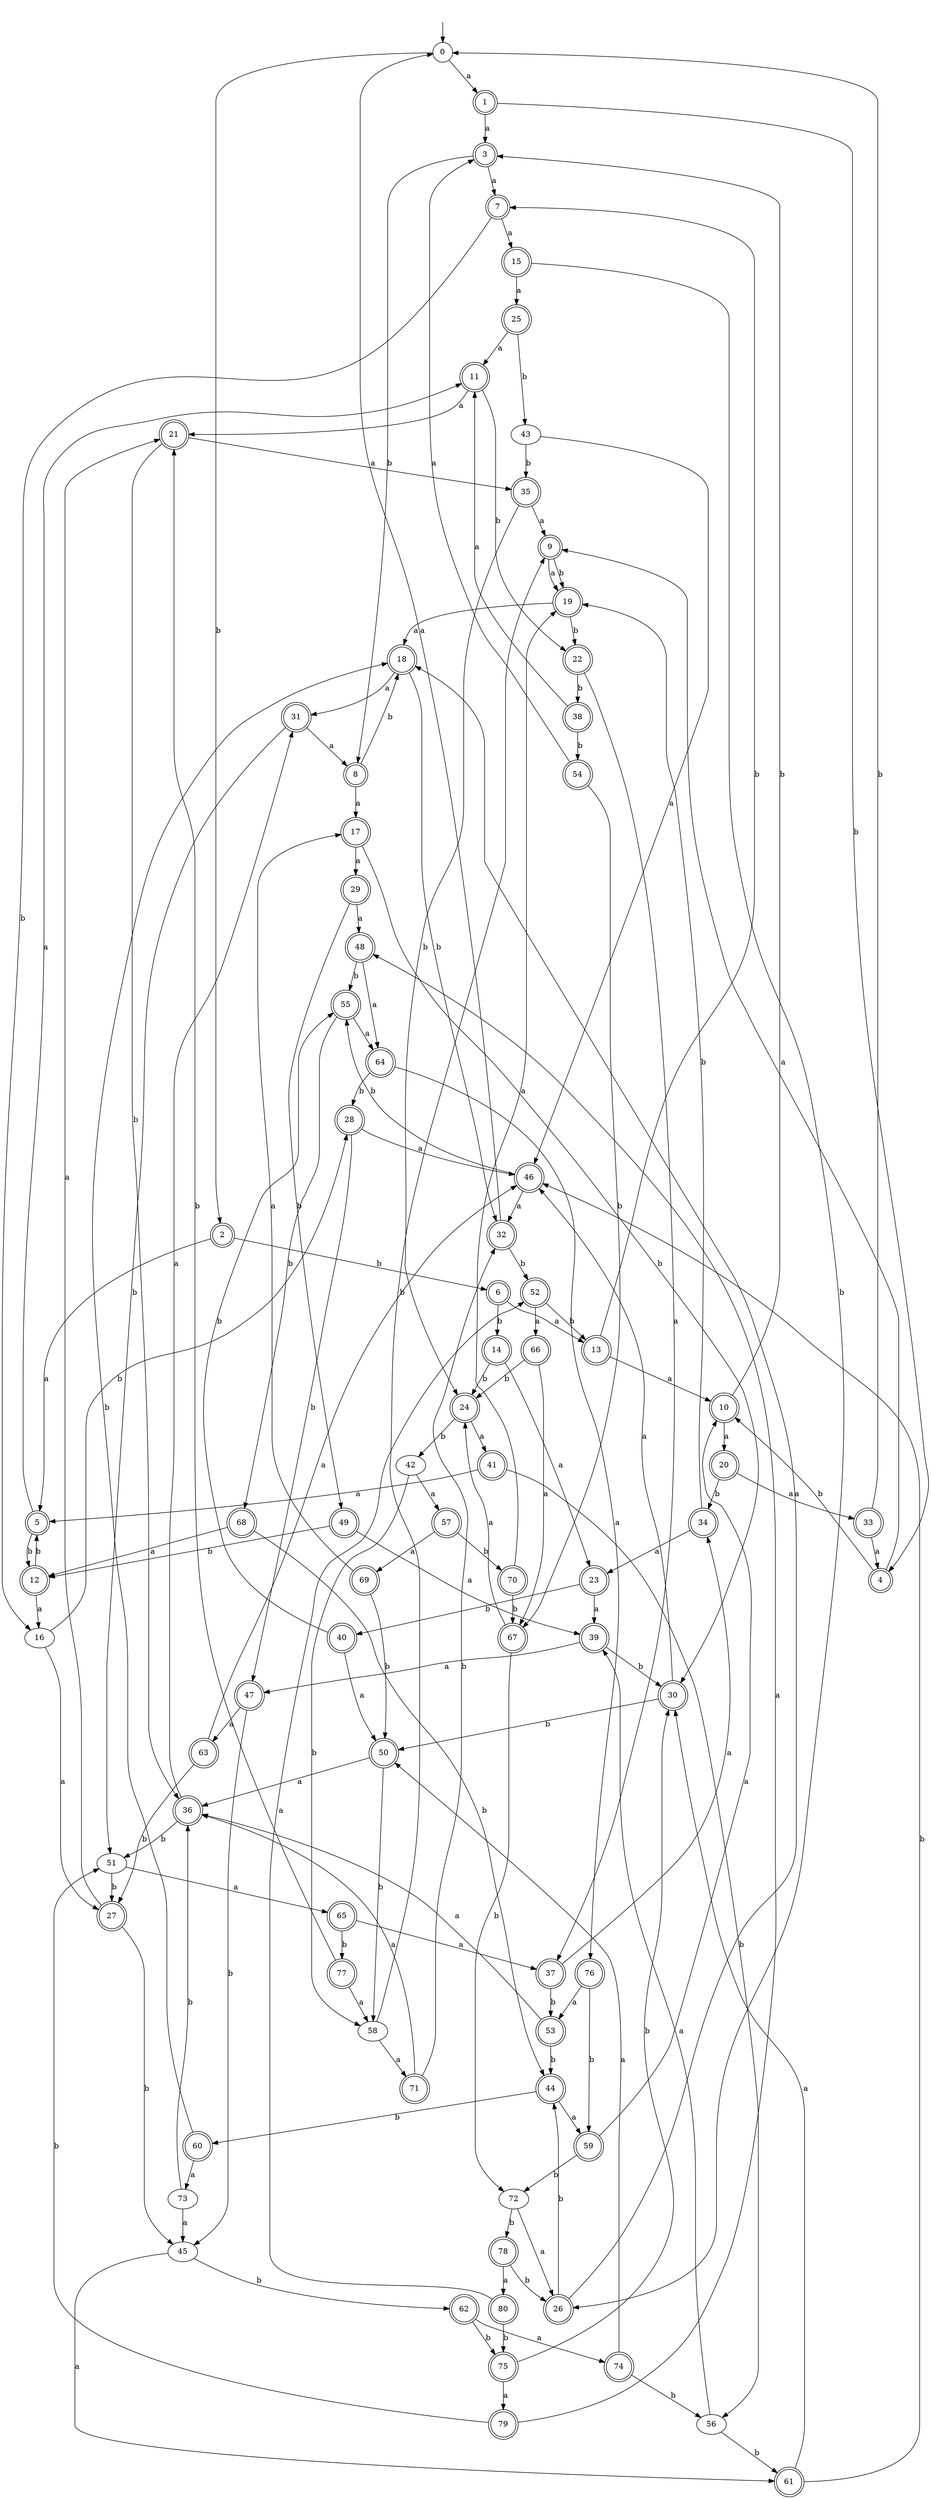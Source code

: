 digraph RandomDFA {
  __start0 [label="", shape=none];
  __start0 -> 0 [label=""];
  0 [shape=circle]
  0 -> 1 [label="a"]
  0 -> 2 [label="b"]
  1 [shape=doublecircle]
  1 -> 3 [label="a"]
  1 -> 4 [label="b"]
  2 [shape=doublecircle]
  2 -> 5 [label="a"]
  2 -> 6 [label="b"]
  3 [shape=doublecircle]
  3 -> 7 [label="a"]
  3 -> 8 [label="b"]
  4 [shape=doublecircle]
  4 -> 9 [label="a"]
  4 -> 10 [label="b"]
  5 [shape=doublecircle]
  5 -> 11 [label="a"]
  5 -> 12 [label="b"]
  6 [shape=doublecircle]
  6 -> 13 [label="a"]
  6 -> 14 [label="b"]
  7 [shape=doublecircle]
  7 -> 15 [label="a"]
  7 -> 16 [label="b"]
  8 [shape=doublecircle]
  8 -> 17 [label="a"]
  8 -> 18 [label="b"]
  9 [shape=doublecircle]
  9 -> 19 [label="a"]
  9 -> 19 [label="b"]
  10 [shape=doublecircle]
  10 -> 20 [label="a"]
  10 -> 3 [label="b"]
  11 [shape=doublecircle]
  11 -> 21 [label="a"]
  11 -> 22 [label="b"]
  12 [shape=doublecircle]
  12 -> 16 [label="a"]
  12 -> 5 [label="b"]
  13 [shape=doublecircle]
  13 -> 10 [label="a"]
  13 -> 7 [label="b"]
  14 [shape=doublecircle]
  14 -> 23 [label="a"]
  14 -> 24 [label="b"]
  15 [shape=doublecircle]
  15 -> 25 [label="a"]
  15 -> 26 [label="b"]
  16
  16 -> 27 [label="a"]
  16 -> 28 [label="b"]
  17 [shape=doublecircle]
  17 -> 29 [label="a"]
  17 -> 30 [label="b"]
  18 [shape=doublecircle]
  18 -> 31 [label="a"]
  18 -> 32 [label="b"]
  19 [shape=doublecircle]
  19 -> 18 [label="a"]
  19 -> 22 [label="b"]
  20 [shape=doublecircle]
  20 -> 33 [label="a"]
  20 -> 34 [label="b"]
  21 [shape=doublecircle]
  21 -> 35 [label="a"]
  21 -> 36 [label="b"]
  22 [shape=doublecircle]
  22 -> 37 [label="a"]
  22 -> 38 [label="b"]
  23 [shape=doublecircle]
  23 -> 39 [label="a"]
  23 -> 40 [label="b"]
  24 [shape=doublecircle]
  24 -> 41 [label="a"]
  24 -> 42 [label="b"]
  25 [shape=doublecircle]
  25 -> 11 [label="a"]
  25 -> 43 [label="b"]
  26 [shape=doublecircle]
  26 -> 18 [label="a"]
  26 -> 44 [label="b"]
  27 [shape=doublecircle]
  27 -> 21 [label="a"]
  27 -> 45 [label="b"]
  28 [shape=doublecircle]
  28 -> 46 [label="a"]
  28 -> 47 [label="b"]
  29 [shape=doublecircle]
  29 -> 48 [label="a"]
  29 -> 49 [label="b"]
  30 [shape=doublecircle]
  30 -> 46 [label="a"]
  30 -> 50 [label="b"]
  31 [shape=doublecircle]
  31 -> 8 [label="a"]
  31 -> 51 [label="b"]
  32 [shape=doublecircle]
  32 -> 0 [label="a"]
  32 -> 52 [label="b"]
  33 [shape=doublecircle]
  33 -> 4 [label="a"]
  33 -> 0 [label="b"]
  34 [shape=doublecircle]
  34 -> 23 [label="a"]
  34 -> 19 [label="b"]
  35 [shape=doublecircle]
  35 -> 9 [label="a"]
  35 -> 24 [label="b"]
  36 [shape=doublecircle]
  36 -> 31 [label="a"]
  36 -> 51 [label="b"]
  37 [shape=doublecircle]
  37 -> 34 [label="a"]
  37 -> 53 [label="b"]
  38 [shape=doublecircle]
  38 -> 11 [label="a"]
  38 -> 54 [label="b"]
  39 [shape=doublecircle]
  39 -> 47 [label="a"]
  39 -> 30 [label="b"]
  40 [shape=doublecircle]
  40 -> 50 [label="a"]
  40 -> 55 [label="b"]
  41 [shape=doublecircle]
  41 -> 5 [label="a"]
  41 -> 56 [label="b"]
  42
  42 -> 57 [label="a"]
  42 -> 58 [label="b"]
  43
  43 -> 46 [label="a"]
  43 -> 35 [label="b"]
  44 [shape=doublecircle]
  44 -> 59 [label="a"]
  44 -> 60 [label="b"]
  45
  45 -> 61 [label="a"]
  45 -> 62 [label="b"]
  46 [shape=doublecircle]
  46 -> 32 [label="a"]
  46 -> 55 [label="b"]
  47 [shape=doublecircle]
  47 -> 63 [label="a"]
  47 -> 45 [label="b"]
  48 [shape=doublecircle]
  48 -> 64 [label="a"]
  48 -> 55 [label="b"]
  49 [shape=doublecircle]
  49 -> 39 [label="a"]
  49 -> 12 [label="b"]
  50 [shape=doublecircle]
  50 -> 36 [label="a"]
  50 -> 58 [label="b"]
  51
  51 -> 65 [label="a"]
  51 -> 27 [label="b"]
  52 [shape=doublecircle]
  52 -> 66 [label="a"]
  52 -> 13 [label="b"]
  53 [shape=doublecircle]
  53 -> 36 [label="a"]
  53 -> 44 [label="b"]
  54 [shape=doublecircle]
  54 -> 3 [label="a"]
  54 -> 67 [label="b"]
  55 [shape=doublecircle]
  55 -> 64 [label="a"]
  55 -> 68 [label="b"]
  56
  56 -> 39 [label="a"]
  56 -> 61 [label="b"]
  57 [shape=doublecircle]
  57 -> 69 [label="a"]
  57 -> 70 [label="b"]
  58
  58 -> 71 [label="a"]
  58 -> 9 [label="b"]
  59 [shape=doublecircle]
  59 -> 10 [label="a"]
  59 -> 72 [label="b"]
  60 [shape=doublecircle]
  60 -> 73 [label="a"]
  60 -> 18 [label="b"]
  61 [shape=doublecircle]
  61 -> 30 [label="a"]
  61 -> 46 [label="b"]
  62 [shape=doublecircle]
  62 -> 74 [label="a"]
  62 -> 75 [label="b"]
  63 [shape=doublecircle]
  63 -> 46 [label="a"]
  63 -> 27 [label="b"]
  64 [shape=doublecircle]
  64 -> 76 [label="a"]
  64 -> 28 [label="b"]
  65 [shape=doublecircle]
  65 -> 37 [label="a"]
  65 -> 77 [label="b"]
  66 [shape=doublecircle]
  66 -> 67 [label="a"]
  66 -> 24 [label="b"]
  67 [shape=doublecircle]
  67 -> 24 [label="a"]
  67 -> 72 [label="b"]
  68 [shape=doublecircle]
  68 -> 12 [label="a"]
  68 -> 44 [label="b"]
  69 [shape=doublecircle]
  69 -> 17 [label="a"]
  69 -> 50 [label="b"]
  70 [shape=doublecircle]
  70 -> 19 [label="a"]
  70 -> 67 [label="b"]
  71 [shape=doublecircle]
  71 -> 36 [label="a"]
  71 -> 32 [label="b"]
  72
  72 -> 26 [label="a"]
  72 -> 78 [label="b"]
  73
  73 -> 45 [label="a"]
  73 -> 36 [label="b"]
  74 [shape=doublecircle]
  74 -> 50 [label="a"]
  74 -> 56 [label="b"]
  75 [shape=doublecircle]
  75 -> 79 [label="a"]
  75 -> 30 [label="b"]
  76 [shape=doublecircle]
  76 -> 53 [label="a"]
  76 -> 59 [label="b"]
  77 [shape=doublecircle]
  77 -> 58 [label="a"]
  77 -> 21 [label="b"]
  78 [shape=doublecircle]
  78 -> 80 [label="a"]
  78 -> 26 [label="b"]
  79 [shape=doublecircle]
  79 -> 48 [label="a"]
  79 -> 51 [label="b"]
  80 [shape=doublecircle]
  80 -> 52 [label="a"]
  80 -> 75 [label="b"]
}
